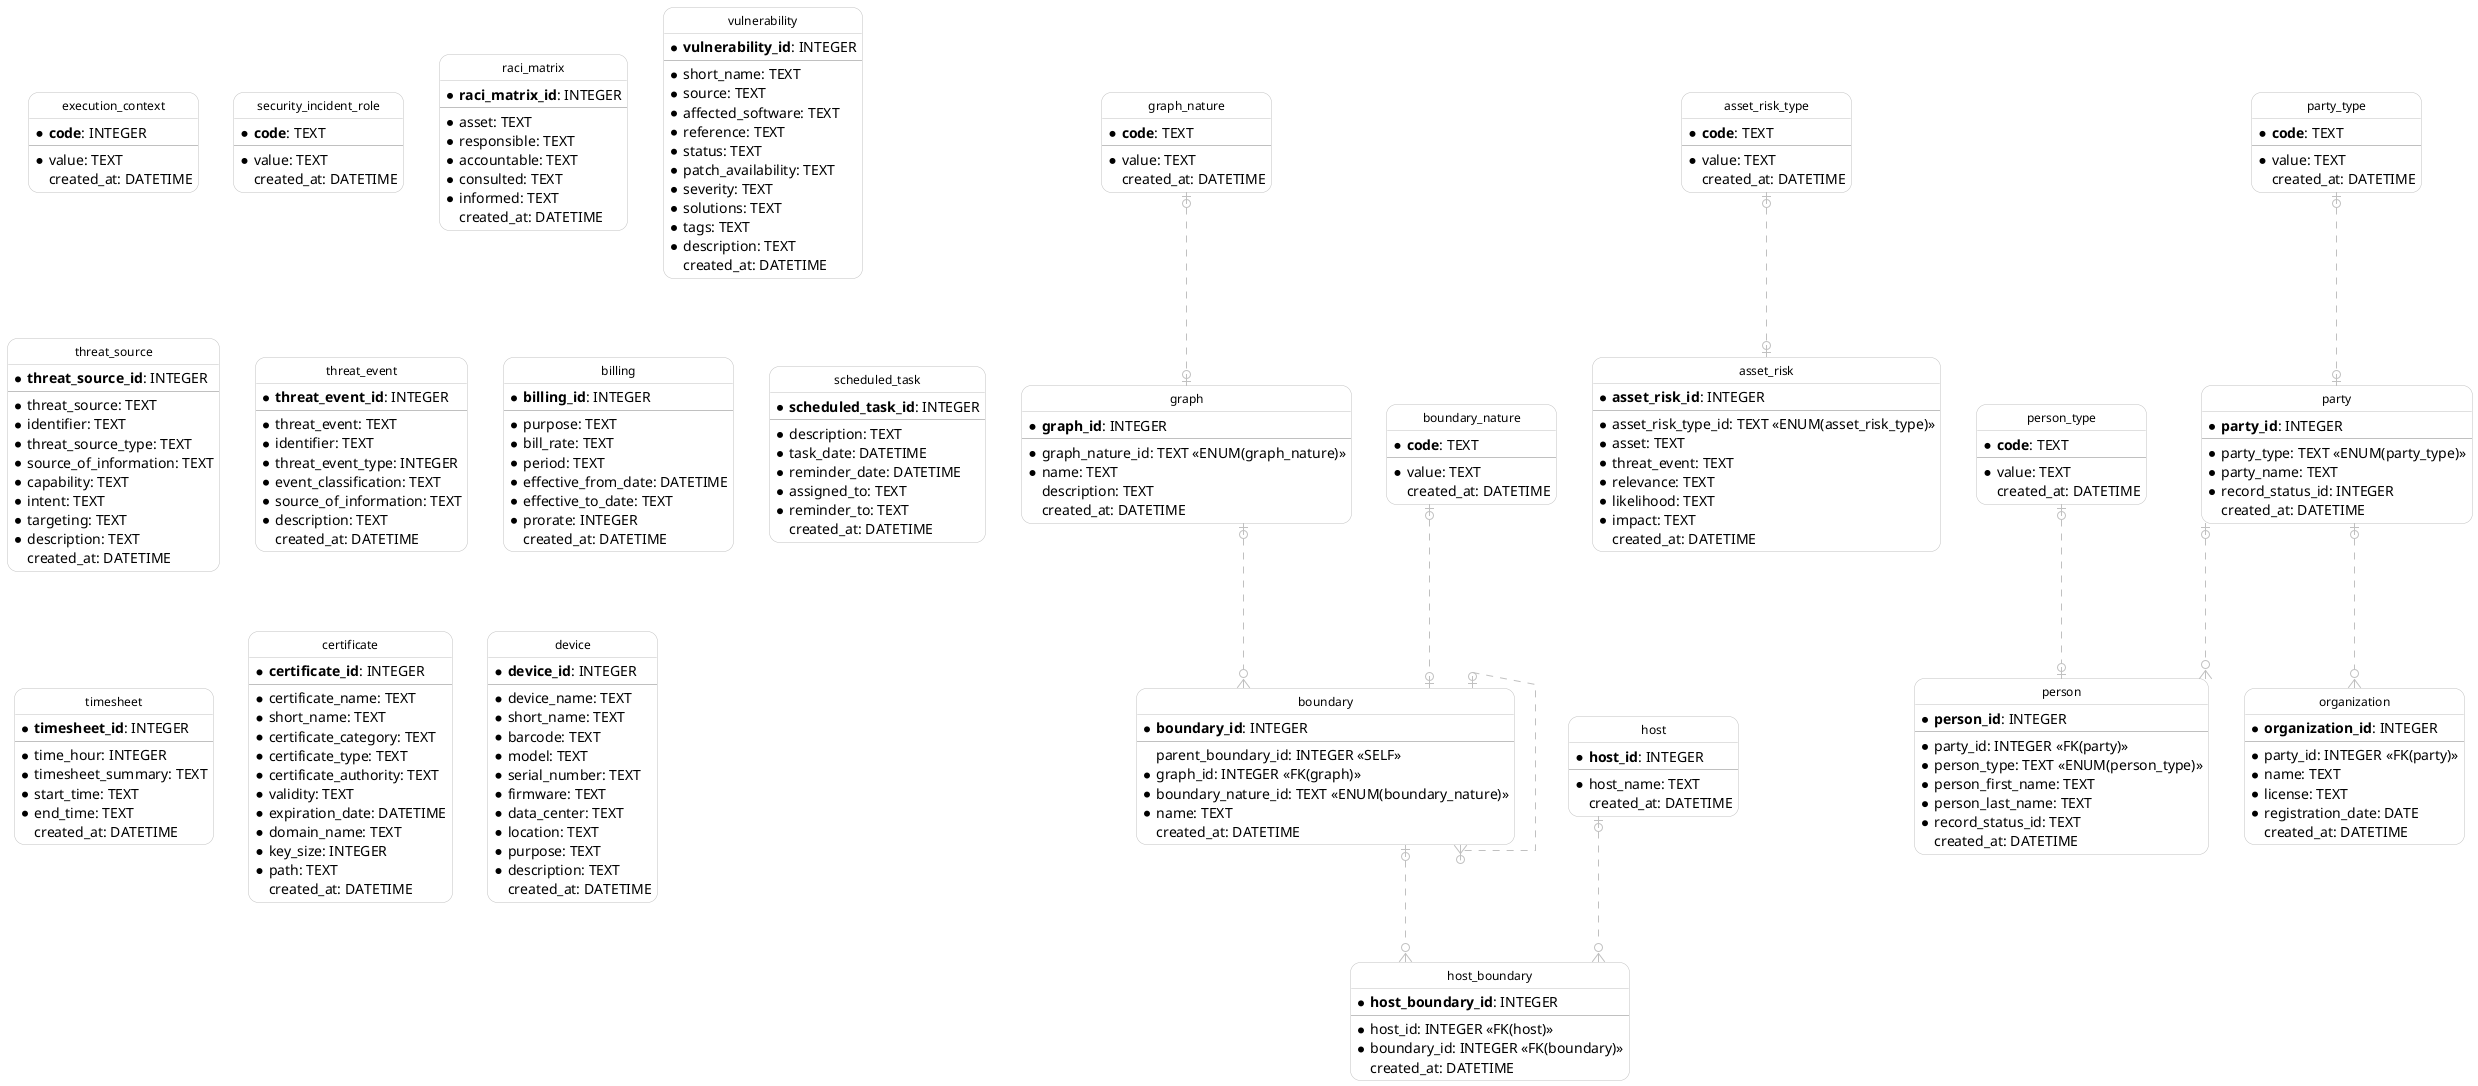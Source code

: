 @startuml models
  hide circle
  skinparam linetype ortho
  skinparam roundcorner 20
  skinparam class {
    BackgroundColor White
    ArrowColor Silver
    BorderColor Silver
    FontColor Black
    FontSize 12
  }

  entity "execution_context" as execution_context {
    * **code**: INTEGER
    --
    * value: TEXT
      created_at: DATETIME
  }

  entity "graph_nature" as graph_nature {
    * **code**: TEXT
    --
    * value: TEXT
      created_at: DATETIME
  }

  entity "boundary_nature" as boundary_nature {
    * **code**: TEXT
    --
    * value: TEXT
      created_at: DATETIME
  }

  entity "asset_risk_type" as asset_risk_type {
    * **code**: TEXT
    --
    * value: TEXT
      created_at: DATETIME
  }

  entity "security_incident_role" as security_incident_role {
    * **code**: TEXT
    --
    * value: TEXT
      created_at: DATETIME
  }

  entity "party_type" as party_type {
    * **code**: TEXT
    --
    * value: TEXT
      created_at: DATETIME
  }

  entity "person_type" as person_type {
    * **code**: TEXT
    --
    * value: TEXT
      created_at: DATETIME
  }

  entity "host" as host {
    * **host_id**: INTEGER
    --
    * host_name: TEXT
      created_at: DATETIME
  }

  entity "graph" as graph {
    * **graph_id**: INTEGER
    --
    * graph_nature_id: TEXT <<ENUM(graph_nature)>>
    * name: TEXT
      description: TEXT
      created_at: DATETIME
  }

  entity "boundary" as boundary {
    * **boundary_id**: INTEGER
    --
      parent_boundary_id: INTEGER <<SELF>>
    * graph_id: INTEGER <<FK(graph)>>
    * boundary_nature_id: TEXT <<ENUM(boundary_nature)>>
    * name: TEXT
      created_at: DATETIME
  }

  entity "host_boundary" as host_boundary {
    * **host_boundary_id**: INTEGER
    --
    * host_id: INTEGER <<FK(host)>>
    * boundary_id: INTEGER <<FK(boundary)>>
      created_at: DATETIME
  }

  entity "raci_matrix" as raci_matrix {
    * **raci_matrix_id**: INTEGER
    --
    * asset: TEXT
    * responsible: TEXT
    * accountable: TEXT
    * consulted: TEXT
    * informed: TEXT
      created_at: DATETIME
  }

  entity "asset_risk" as asset_risk {
    * **asset_risk_id**: INTEGER
    --
    * asset_risk_type_id: TEXT <<ENUM(asset_risk_type)>>
    * asset: TEXT
    * threat_event: TEXT
    * relevance: TEXT
    * likelihood: TEXT
    * impact: TEXT
      created_at: DATETIME
  }

  entity "vulnerability" as vulnerability {
    * **vulnerability_id**: INTEGER
    --
    * short_name: TEXT
    * source: TEXT
    * affected_software: TEXT
    * reference: TEXT
    * status: TEXT
    * patch_availability: TEXT
    * severity: TEXT
    * solutions: TEXT
    * tags: TEXT
    * description: TEXT
      created_at: DATETIME
  }

  entity "threat_source" as threat_source {
    * **threat_source_id**: INTEGER
    --
    * threat_source: TEXT
    * identifier: TEXT
    * threat_source_type: TEXT
    * source_of_information: TEXT
    * capability: TEXT
    * intent: TEXT
    * targeting: TEXT
    * description: TEXT
      created_at: DATETIME
  }

  entity "threat_event" as threat_event {
    * **threat_event_id**: INTEGER
    --
    * threat_event: TEXT
    * identifier: TEXT
    * threat_event_type: INTEGER
    * event_classification: TEXT
    * source_of_information: TEXT
    * description: TEXT
      created_at: DATETIME
  }

  entity "billing" as billing {
    * **billing_id**: INTEGER
    --
    * purpose: TEXT
    * bill_rate: TEXT
    * period: TEXT
    * effective_from_date: DATETIME
    * effective_to_date: TEXT
    * prorate: INTEGER
      created_at: DATETIME
  }

  entity "scheduled_task" as scheduled_task {
    * **scheduled_task_id**: INTEGER
    --
    * description: TEXT
    * task_date: DATETIME
    * reminder_date: DATETIME
    * assigned_to: TEXT
    * reminder_to: TEXT
      created_at: DATETIME
  }

  entity "timesheet" as timesheet {
    * **timesheet_id**: INTEGER
    --
    * time_hour: INTEGER
    * timesheet_summary: TEXT
    * start_time: TEXT
    * end_time: TEXT
      created_at: DATETIME
  }

  entity "certificate" as certificate {
    * **certificate_id**: INTEGER
    --
    * certificate_name: TEXT
    * short_name: TEXT
    * certificate_category: TEXT
    * certificate_type: TEXT
    * certificate_authority: TEXT
    * validity: TEXT
    * expiration_date: DATETIME
    * domain_name: TEXT
    * key_size: INTEGER
    * path: TEXT
      created_at: DATETIME
  }

  entity "device" as device {
    * **device_id**: INTEGER
    --
    * device_name: TEXT
    * short_name: TEXT
    * barcode: TEXT
    * model: TEXT
    * serial_number: TEXT
    * firmware: TEXT
    * data_center: TEXT
    * location: TEXT
    * purpose: TEXT
    * description: TEXT
      created_at: DATETIME
  }

  entity "party" as party {
    * **party_id**: INTEGER
    --
    * party_type: TEXT <<ENUM(party_type)>>
    * party_name: TEXT
    * record_status_id: INTEGER
      created_at: DATETIME
  }

  entity "person" as person {
    * **person_id**: INTEGER
    --
    * party_id: INTEGER <<FK(party)>>
    * person_type: TEXT <<ENUM(person_type)>>
    * person_first_name: TEXT
    * person_last_name: TEXT
    * record_status_id: TEXT
      created_at: DATETIME
  }

  entity "organization" as organization {
    * **organization_id**: INTEGER
    --
    * party_id: INTEGER <<FK(party)>>
    * name: TEXT
    * license: TEXT
    * registration_date: DATE
      created_at: DATETIME
  }

  graph_nature |o..o| graph
  boundary |o..o{ boundary
  graph |o..o{ boundary
  boundary_nature |o..o| boundary
  host |o..o{ host_boundary
  boundary |o..o{ host_boundary
  asset_risk_type |o..o| asset_risk
  party_type |o..o| party
  party |o..o{ person
  person_type |o..o| person
  party |o..o{ organization
@enduml